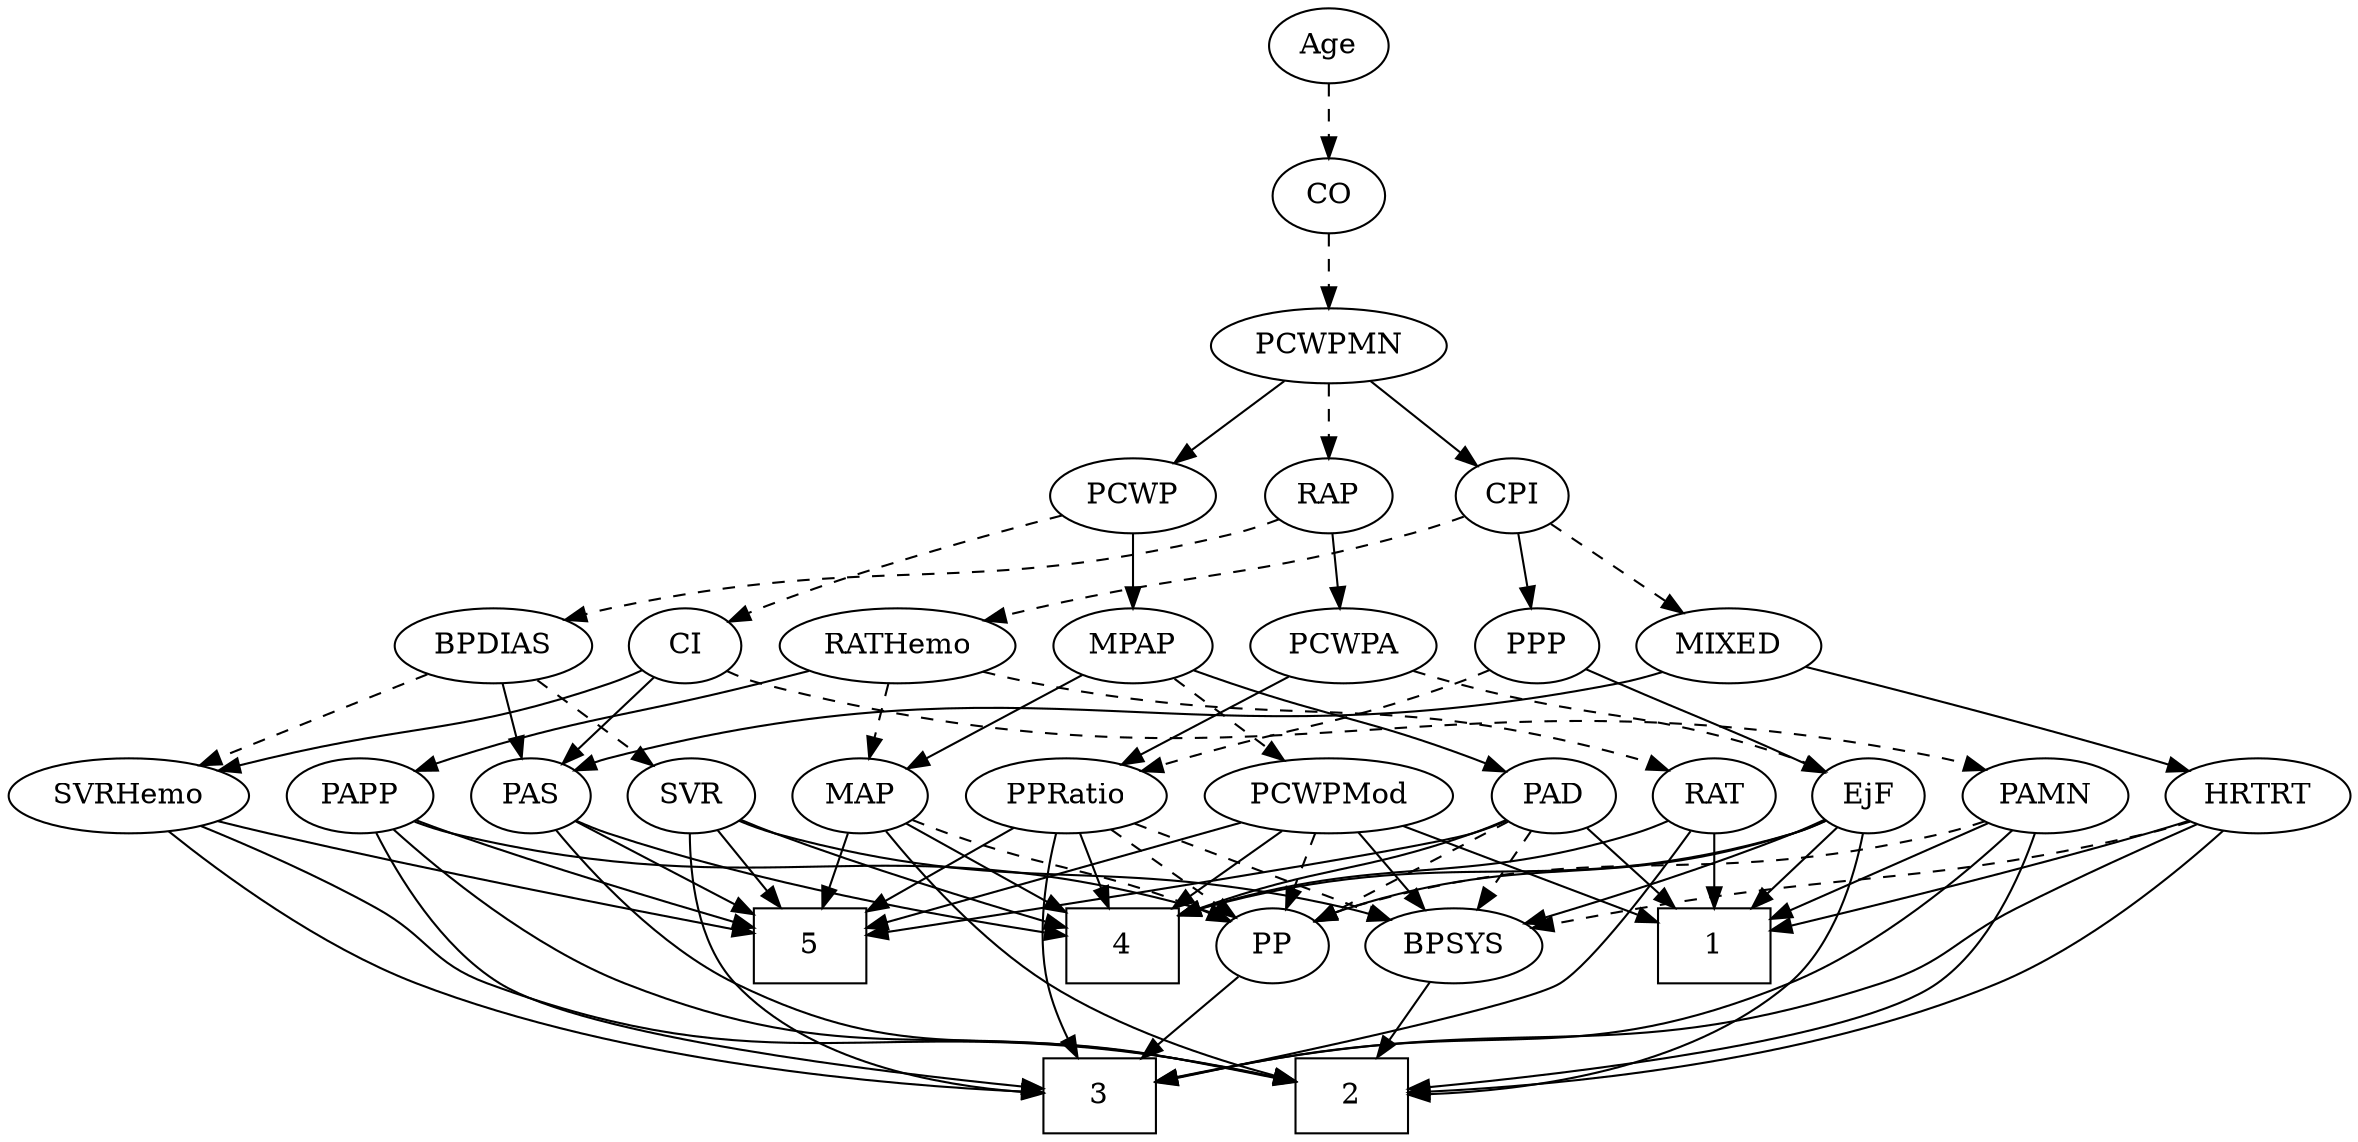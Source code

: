 strict digraph {
	graph [bb="0,0,1033.7,540"];
	node [label="\N"];
	1	[height=0.5,
		pos="778.05,90",
		shape=box,
		width=0.75];
	2	[height=0.5,
		pos="610.05,18",
		shape=box,
		width=0.75];
	3	[height=0.5,
		pos="491.05,18",
		shape=box,
		width=0.75];
	4	[height=0.5,
		pos="502.05,90",
		shape=box,
		width=0.75];
	5	[height=0.5,
		pos="354.05,90",
		shape=box,
		width=0.75];
	Age	[height=0.5,
		pos="582.05,522",
		width=0.75];
	CO	[height=0.5,
		pos="582.05,450",
		width=0.75];
	Age -> CO	[pos="e,582.05,468.1 582.05,503.7 582.05,495.98 582.05,486.71 582.05,478.11",
		style=dashed];
	EjF	[height=0.5,
		pos="819.05,162",
		width=0.75];
	EjF -> 1	[pos="e,788.08,108.12 809.54,144.76 804.71,136.53 798.73,126.32 793.28,117.02",
		style=solid];
	EjF -> 2	[pos="e,637.35,22.136 823.45,144.16 827.49,124.54 830.62,92.232 814.05,72 793.12,46.458 700.32,30.589 647.38,23.448",
		style=solid];
	EjF -> 4	[pos="e,529.23,104.86 798.52,150.04 793.56,147.75 788.21,145.56 783.05,144 680.78,113.09 645.47,138.27 539.06,107.77",
		style=solid];
	BPSYS	[height=0.5,
		pos="657.05,90",
		width=1.0471];
	EjF -> BPSYS	[pos="e,684.72,102.24 797.8,150.78 792.96,148.51 787.84,146.14 783.05,144 753.39,130.77 719.44,116.54 694.26,106.16",
		style=solid];
	PP	[height=0.5,
		pos="574.05,90",
		width=0.75];
	EjF -> PP	[pos="e,594.64,101.74 798.45,150.26 793.5,147.96 788.16,145.71 783.05,144 708.58,119.06 684.52,132.94 610.05,108 608.13,107.36 606.18,\
106.64 604.23,105.87",
		style=solid];
	RAP	[height=0.5,
		pos="582.05,306",
		width=0.77632];
	PCWPA	[height=0.5,
		pos="589.05,234",
		width=1.1555];
	RAP -> PCWPA	[pos="e,587.34,252.1 583.78,287.7 584.55,279.98 585.47,270.71 586.33,262.11",
		style=solid];
	BPDIAS	[height=0.5,
		pos="211.05,234",
		width=1.1735];
	RAP -> BPDIAS	[pos="e,242.06,246.39 559.55,295.12 552.75,292.46 545.19,289.82 538.05,288 418.16,257.49 382.61,279.69 262.05,252 258.67,251.22 255.2,\
250.32 251.73,249.33",
		style=dashed];
	MIXED	[height=0.5,
		pos="761.05,234",
		width=1.1193];
	PAS	[height=0.5,
		pos="227.05,162",
		width=0.75];
	MIXED -> PAS	[pos="e,247.5,174.21 731.85,221.52 725.41,219.37 718.57,217.37 712.05,216 516.12,174.86 456.48,231.58 263.05,180 261.09,179.48 259.12,\
178.86 257.15,178.16",
		style=solid];
	HRTRT	[height=0.5,
		pos="994.05,162",
		width=1.1013];
	MIXED -> HRTRT	[pos="e,963.81,173.77 794.78,223.87 831.81,213.7 892.92,196.54 945.05,180 948,179.06 951.04,178.07 954.1,177.06",
		style=solid];
	MPAP	[height=0.5,
		pos="494.05,234",
		width=0.97491];
	PAD	[height=0.5,
		pos="673.05,162",
		width=0.79437];
	MPAP -> PAD	[pos="e,650.65,173.31 521.49,222.33 526.97,220.22 532.68,218.03 538.05,216 581.05,199.71 592.48,197.4 635.05,180 637.11,179.16 639.23,\
178.27 641.36,177.36",
		style=solid];
	PCWPMod	[height=0.5,
		pos="574.05,162",
		width=1.4443];
	MPAP -> PCWPMod	[pos="e,555.71,179.04 511.01,218.15 521.77,208.74 535.91,196.37 548.06,185.73",
		style=dashed];
	MAP	[height=0.5,
		pos="376.05,162",
		width=0.84854];
	MPAP -> MAP	[pos="e,396.95,175.4 471.85,219.83 453.12,208.72 426.16,192.73 405.61,180.54",
		style=solid];
	BPSYS -> 2	[pos="e,621.54,36.124 646.14,72.765 640.5,64.354 633.47,53.89 627.12,44.436",
		style=solid];
	PAD -> 1	[pos="e,752.18,108.24 692.3,148.16 706.62,138.62 726.54,125.33 743.58,113.98",
		style=solid];
	PAD -> 4	[pos="e,529.06,104.06 650.65,150.69 645.54,148.42 640.13,146.08 635.05,144 595.22,127.72 582.11,126 538.52,108.02",
		style=solid];
	PAD -> 5	[pos="e,381.24,95.295 651.28,150.22 646.05,147.92 640.43,145.69 635.05,144 589.96,129.88 456.61,107.46 391.14,96.888",
		style=solid];
	PAD -> BPSYS	[pos="e,660.99,108.28 669.17,144.05 667.39,136.26 665.23,126.82 663.24,118.08",
		style=dashed];
	PAD -> PP	[pos="e,591.92,103.64 654.42,147.83 639.16,137.04 617.38,121.64 600.34,109.59",
		style=dashed];
	PCWPMN	[height=0.5,
		pos="582.05,378",
		width=1.3902];
	CO -> PCWPMN	[pos="e,582.05,396.1 582.05,431.7 582.05,423.98 582.05,414.71 582.05,406.11",
		style=dashed];
	PAS -> 2	[pos="e,582.8,24.806 238.01,145.54 253.39,125.13 283.41,89.698 318.05,72 401.98,29.108 434.42,53.459 527.05,36 542.05,33.172 558.53,29.842 \
572.83,26.883",
		style=solid];
	PAS -> 4	[pos="e,474.99,94.98 247.66,150.3 252.61,148.01 257.94,145.75 263.05,144 332.58,120.21 417.23,104.37 464.84,96.605",
		style=solid];
	PAS -> 5	[pos="e,326.93,105.95 247.17,149.91 266.19,139.43 295.15,123.46 318.13,110.8",
		style=solid];
	PAMN	[height=0.5,
		pos="900.05,162",
		width=1.011];
	PAMN -> 1	[pos="e,805.15,106.55 877.1,147.83 859.3,137.62 834.31,123.28 813.88,111.56",
		style=solid];
	PAMN -> 2	[pos="e,637.48,20.419 902.44,143.71 904.16,123.66 903.55,90.943 885.05,72 852.55,38.738 715.1,25.593 647.67,21.072",
		style=solid];
	PAMN -> 3	[pos="e,518.26,24.955 889.46,144.73 875.07,124.08 847.28,89.122 814.05,72 718.16,22.603 680.25,54.828 574.05,36 559.01,33.335 542.52,30.036 \
528.23,27.055",
		style=solid];
	PAMN -> PP	[pos="e,594.57,101.96 873.22,149.79 867.31,147.62 861.03,145.55 855.05,144 748.51,116.39 715.4,139.84 610.05,108 608.11,107.42 606.15,\
106.74 604.19,106.01",
		style=dashed];
	RATHemo	[height=0.5,
		pos="392.05,234",
		width=1.3721];
	RAT	[height=0.5,
		pos="747.05,162",
		width=0.75827];
	RATHemo -> RAT	[pos="e,726.53,174 428.03,221.56 435.27,219.51 442.86,217.54 450.05,216 564.54,191.46 598.81,213.39 711.05,180 712.98,179.42 714.95,178.76 \
716.91,178.03",
		style=dashed];
	RATHemo -> MAP	[pos="e,379.99,180.28 388.17,216.05 386.39,208.26 384.23,198.82 382.24,190.08",
		style=dashed];
	PAPP	[height=0.5,
		pos="150.05,162",
		width=0.88464];
	RATHemo -> PAPP	[pos="e,174.54,173.84 354.98,221.9 348.03,219.89 340.83,217.85 334.05,216 270.81,198.78 253.26,200.61 191.05,180 188.76,179.24 186.43,\
178.42 184.08,177.55",
		style=solid];
	CPI	[height=0.5,
		pos="665.05,306",
		width=0.75];
	CPI -> MIXED	[pos="e,740.89,249.7 682.65,292.16 696.67,281.94 716.55,267.44 732.78,255.61",
		style=dashed];
	CPI -> RATHemo	[pos="e,428.75,246.21 642.33,295.87 634.98,293.11 626.73,290.23 619.05,288 545.28,266.63 524.5,270.81 450.05,252 446.26,251.04 442.35,\
250.01 438.44,248.93",
		style=dashed];
	PPP	[height=0.5,
		pos="676.05,234",
		width=0.75];
	CPI -> PPP	[pos="e,673.33,252.28 667.71,288.05 668.92,280.35 670.38,271.03 671.75,262.36",
		style=solid];
	RAT -> 1	[pos="e,770.32,108.45 754.39,144.41 757.92,136.45 762.23,126.72 766.2,117.76",
		style=solid];
	RAT -> 3	[pos="e,518.27,24.429 743.41,143.84 738.22,123.61 726.69,90.396 704.05,72 690.4,60.916 585.77,38.276 528.4,26.497",
		style=solid];
	RAT -> 4	[pos="e,529.29,104.68 726.07,150.08 721.22,147.84 716.03,145.67 711.05,144 639.63,120.08 614.57,131.87 539.24,107.95",
		style=solid];
	SVR	[height=0.5,
		pos="300.05,162",
		width=0.77632];
	SVR -> 3	[pos="e,463.76,19.195 298.67,143.99 298.04,124.2 300.15,91.736 318.05,72 352.72,33.763 414.15,22.776 453.71,19.811",
		style=solid];
	SVR -> 4	[pos="e,474.92,98.463 321.54,150.28 326.27,148.08 331.29,145.87 336.05,144 379.54,126.87 431,111.11 464.97,101.31",
		style=solid];
	SVR -> 5	[pos="e,340.58,108.46 312.03,145.46 318.57,136.99 326.83,126.29 334.29,116.61",
		style=solid];
	SVR -> BPSYS	[pos="e,629.02,102.26 320.94,149.8 325.79,147.58 331.01,145.48 336.05,144 453.88,109.36 490.71,137.06 610.05,108 613.07,107.26 616.16,\
106.4 619.26,105.46",
		style=solid];
	PCWPMod -> 1	[pos="e,750.74,100.37 609.58,148.81 646.47,136.15 703.89,116.44 741.24,103.63",
		style=solid];
	PCWPMod -> 4	[pos="e,519.66,108.12 557.35,144.76 548.34,136.01 537.05,125.03 527.02,115.28",
		style=solid];
	PCWPMod -> 5	[pos="e,381.25,99.656 537.22,149.28 496.63,136.37 431.7,115.71 391.03,102.77",
		style=solid];
	PCWPMod -> BPSYS	[pos="e,639.14,106.1 592.88,145.12 604.26,135.52 618.91,123.16 631.35,112.67",
		style=solid];
	PCWPMod -> PP	[pos="e,574.05,108.1 574.05,143.7 574.05,135.98 574.05,126.71 574.05,118.11",
		style=dashed];
	PCWPA -> EjF	[pos="e,798.02,173.77 620.49,222.11 626.93,219.99 633.68,217.86 640.05,216 702.96,197.62 721.34,202.1 783.05,180 784.9,179.34 786.79,178.61 \
788.68,177.84",
		style=dashed];
	PPRatio	[height=0.5,
		pos="464.05,162",
		width=1.1013];
	PCWPA -> PPRatio	[pos="e,487.96,176.39 564.65,219.34 545.34,208.52 518.18,193.32 496.95,181.43",
		style=solid];
	PCWPMN -> RAP	[pos="e,582.05,324.1 582.05,359.7 582.05,351.98 582.05,342.71 582.05,334.11",
		style=dashed];
	PCWPMN -> CPI	[pos="e,648.81,320.7 600.88,361.12 612.73,351.12 628.13,338.13 640.88,327.38",
		style=solid];
	PCWP	[height=0.5,
		pos="494.05,306",
		width=0.97491];
	PCWPMN -> PCWP	[pos="e,512.43,321.63 562.08,361.12 549.73,351.29 533.74,338.58 520.37,327.94",
		style=solid];
	SVRHemo	[height=0.5,
		pos="50.046,162",
		width=1.3902];
	SVRHemo -> 2	[pos="e,582.87,25.212 80.431,147.4 102.01,137.36 131.4,122.9 156.05,108 179.48,93.831 180.49,81.847 206.05,72 340,20.374 385.25,58.426 \
527.05,36 542.13,33.615 558.62,30.369 572.91,27.352",
		style=solid];
	SVRHemo -> 3	[pos="e,463.84,19.338 66.631,144.89 88.738,124.43 129.98,89.657 172.05,72 268,31.718 392.25,21.984 453.51,19.678",
		style=solid];
	SVRHemo -> 5	[pos="e,326.71,96.286 87.396,149.83 94.559,147.8 102.02,145.77 109.05,144 182.17,125.58 268.56,107.81 316.74,98.254",
		style=solid];
	BPDIAS -> PAS	[pos="e,223.1,180.28 214.92,216.05 216.7,208.26 218.86,198.82 220.86,190.08",
		style=solid];
	BPDIAS -> SVR	[pos="e,282.88,176.5 230.36,217.81 243.43,207.53 260.84,193.84 274.98,182.71",
		style=dashed];
	BPDIAS -> SVRHemo	[pos="e,80.64,176.3 182.63,220.65 156.92,209.47 118.79,192.89 90.01,180.38",
		style=dashed];
	MAP -> 2	[pos="e,583,25.25 388.18,145.43 404.14,125.87 433.96,92.394 466.05,72 499.57,50.686 542.91,36.218 573.25,27.853",
		style=solid];
	MAP -> 4	[pos="e,474.84,106.11 397.42,149.13 416.18,138.7 443.85,123.33 466.03,111.01",
		style=solid];
	MAP -> 5	[pos="e,359.47,108.28 370.72,144.05 368.27,136.26 365.3,126.82 362.56,118.08",
		style=solid];
	MAP -> PP	[pos="e,552.96,101.63 399.36,150.27 404.48,148.07 409.91,145.86 415.05,144 468.59,124.58 484.8,128.22 538.05,108 539.89,107.3 541.76,106.55 \
543.65,105.76",
		style=dashed];
	PP -> 3	[pos="e,511.23,36.019 557.65,75.17 546.61,65.865 531.79,53.363 518.93,42.516",
		style=solid];
	PPP -> EjF	[pos="e,797.86,173.37 697.15,222.67 721.33,210.83 761.17,191.33 788.69,177.86",
		style=solid];
	PPP -> PPRatio	[pos="e,494.28,173.79 654.98,222.34 650.14,220.09 644.96,217.84 640.05,216 585.11,195.4 569,197.62 513.05,180 510.09,179.07 507.05,178.08 \
503.99,177.07",
		style=dashed];
	PPRatio -> 3	[pos="e,480.53,36.469 462.36,144 461.03,125.9 460.26,96.519 466.05,72 468.16,63.032 471.91,53.777 475.87,45.559",
		style=solid];
	PPRatio -> 4	[pos="e,492.57,108.45 473.05,144.41 477.42,136.37 482.77,126.51 487.68,117.47",
		style=solid];
	PPRatio -> 5	[pos="e,381.06,108.19 442.05,147 427.1,137.49 406.99,124.69 389.77,113.73",
		style=solid];
	PPRatio -> BPSYS	[pos="e,628.05,101.52 494.2,150.06 527.63,137.94 581.66,118.34 618.23,105.08",
		style=dashed];
	PPRatio -> PP	[pos="e,555.02,103.11 486.04,147 503.39,135.96 527.69,120.5 546.36,108.62",
		style=dashed];
	PCWP -> MPAP	[pos="e,494.05,252.1 494.05,287.7 494.05,279.98 494.05,270.71 494.05,262.11",
		style=solid];
	CI	[height=0.5,
		pos="298.05,234",
		width=0.75];
	PCWP -> CI	[pos="e,319.18,245.5 464.17,296.29 431.74,286.56 378.6,269.82 334.05,252 332.22,251.27 330.35,250.49 328.47,249.68",
		style=dashed];
	CI -> PAS	[pos="e,241.74,177.49 283.33,218.5 273.43,208.73 260.2,195.69 249.06,184.7",
		style=solid];
	CI -> PAMN	[pos="e,873.31,174.56 318.11,221.92 323.17,219.58 328.7,217.4 334.05,216 558.64,157.43 628.29,229.54 855.05,180 857.88,179.38 860.77,178.62 \
863.65,177.76",
		style=dashed];
	CI -> SVRHemo	[pos="e,87.422,174.07 277.42,222.35 272.47,220.05 267.14,217.78 262.05,216 196.1,192.96 176.63,197.68 109.05,180 105.21,179 101.24,177.93 \
97.267,176.83",
		style=solid];
	PAPP -> 2	[pos="e,582.84,25.029 164.83,145.76 185.73,125.26 226.08,89.358 268.05,72 375.44,27.583 412.5,55.67 527.05,36 542.09,33.416 558.59,30.132 \
572.88,27.141",
		style=solid];
	PAPP -> 3	[pos="e,463.83,21.412 156.35,144.23 164.97,123.74 182.47,89.623 209.05,72 248.75,45.67 386.54,29.099 453.69,22.402",
		style=solid];
	PAPP -> 5	[pos="e,327,99.08 174.64,150.44 180.01,148.23 185.7,145.98 191.05,144 233.93,128.17 284.03,112.25 317.26,102.05",
		style=solid];
	PAPP -> PP	[pos="e,553.57,102.12 173.93,149.74 179.45,147.52 185.37,145.44 191.05,144 341.34,105.91 388.71,149.7 538.05,108 539.99,107.46 541.97,\
106.81 543.93,106.11",
		style=solid];
	HRTRT -> 1	[pos="e,805.31,99.407 963.77,150.35 957.58,148.22 951.11,146.01 945.05,144 900.57,129.23 849.14,113.04 815.24,102.49",
		style=solid];
	HRTRT -> 2	[pos="e,637.22,18.457 982.96,144.51 968.2,123.98 940.09,89.483 907.05,72 822.06,27.031 706.24,19.302 647.5,18.528",
		style=solid];
	HRTRT -> 3	[pos="e,518.24,25.087 975.37,145.78 949.13,125.3 899.06,89.429 850.05,72 733.49,30.554 696.05,56.424 574.05,36 558.99,33.479 542.49,30.207 \
528.2,27.208",
		style=solid];
	HRTRT -> BPSYS	[pos="e,690.93,97.953 964.48,149.9 958.12,147.75 951.41,145.66 945.05,144 856.37,120.91 832.09,124.99 742.05,108 728.61,105.47 714.01,\
102.59 700.76,99.933",
		style=dashed];
}
